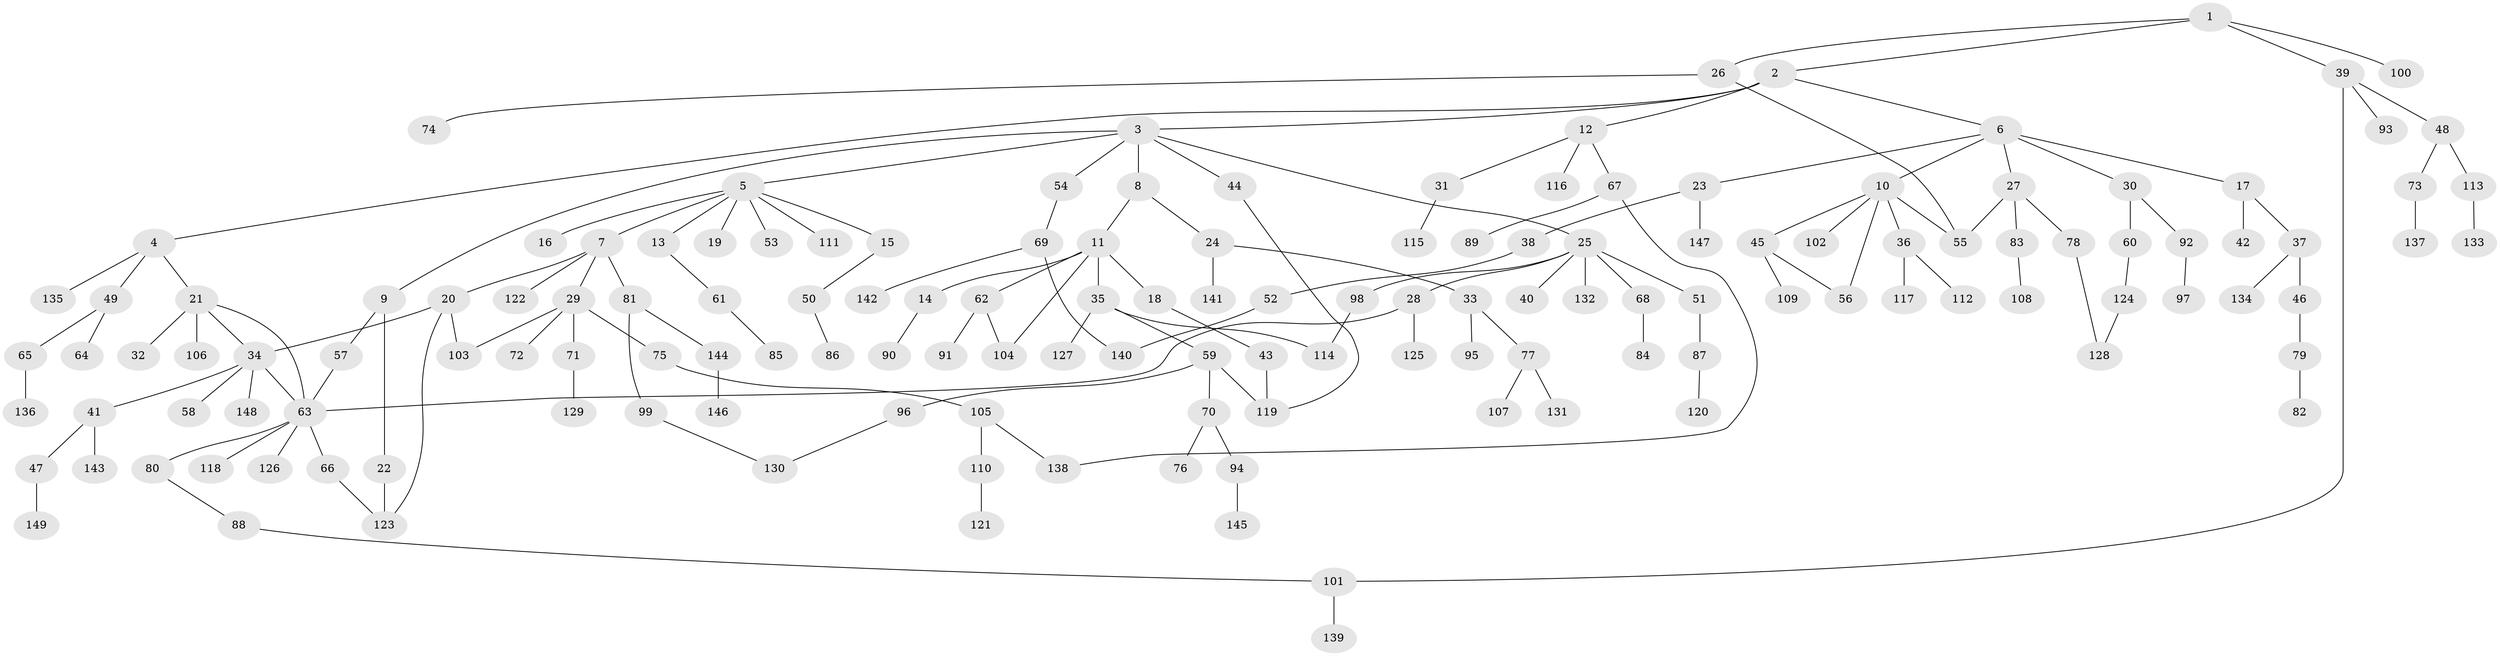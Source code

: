 // coarse degree distribution, {3: 0.1188118811881188, 5: 0.0594059405940594, 12: 0.009900990099009901, 8: 0.019801980198019802, 7: 0.019801980198019802, 4: 0.019801980198019802, 6: 0.0297029702970297, 2: 0.26732673267326734, 1: 0.45544554455445546}
// Generated by graph-tools (version 1.1) at 2025/41/03/06/25 10:41:31]
// undirected, 149 vertices, 167 edges
graph export_dot {
graph [start="1"]
  node [color=gray90,style=filled];
  1;
  2;
  3;
  4;
  5;
  6;
  7;
  8;
  9;
  10;
  11;
  12;
  13;
  14;
  15;
  16;
  17;
  18;
  19;
  20;
  21;
  22;
  23;
  24;
  25;
  26;
  27;
  28;
  29;
  30;
  31;
  32;
  33;
  34;
  35;
  36;
  37;
  38;
  39;
  40;
  41;
  42;
  43;
  44;
  45;
  46;
  47;
  48;
  49;
  50;
  51;
  52;
  53;
  54;
  55;
  56;
  57;
  58;
  59;
  60;
  61;
  62;
  63;
  64;
  65;
  66;
  67;
  68;
  69;
  70;
  71;
  72;
  73;
  74;
  75;
  76;
  77;
  78;
  79;
  80;
  81;
  82;
  83;
  84;
  85;
  86;
  87;
  88;
  89;
  90;
  91;
  92;
  93;
  94;
  95;
  96;
  97;
  98;
  99;
  100;
  101;
  102;
  103;
  104;
  105;
  106;
  107;
  108;
  109;
  110;
  111;
  112;
  113;
  114;
  115;
  116;
  117;
  118;
  119;
  120;
  121;
  122;
  123;
  124;
  125;
  126;
  127;
  128;
  129;
  130;
  131;
  132;
  133;
  134;
  135;
  136;
  137;
  138;
  139;
  140;
  141;
  142;
  143;
  144;
  145;
  146;
  147;
  148;
  149;
  1 -- 2;
  1 -- 26;
  1 -- 39;
  1 -- 100;
  2 -- 3;
  2 -- 4;
  2 -- 6;
  2 -- 12;
  3 -- 5;
  3 -- 8;
  3 -- 9;
  3 -- 25;
  3 -- 44;
  3 -- 54;
  4 -- 21;
  4 -- 49;
  4 -- 135;
  5 -- 7;
  5 -- 13;
  5 -- 15;
  5 -- 16;
  5 -- 19;
  5 -- 53;
  5 -- 111;
  6 -- 10;
  6 -- 17;
  6 -- 23;
  6 -- 27;
  6 -- 30;
  7 -- 20;
  7 -- 29;
  7 -- 81;
  7 -- 122;
  8 -- 11;
  8 -- 24;
  9 -- 22;
  9 -- 57;
  10 -- 36;
  10 -- 45;
  10 -- 56;
  10 -- 102;
  10 -- 55;
  11 -- 14;
  11 -- 18;
  11 -- 35;
  11 -- 62;
  11 -- 104;
  12 -- 31;
  12 -- 67;
  12 -- 116;
  13 -- 61;
  14 -- 90;
  15 -- 50;
  17 -- 37;
  17 -- 42;
  18 -- 43;
  20 -- 34;
  20 -- 103;
  20 -- 123;
  21 -- 32;
  21 -- 106;
  21 -- 63;
  21 -- 34;
  22 -- 123;
  23 -- 38;
  23 -- 147;
  24 -- 33;
  24 -- 141;
  25 -- 28;
  25 -- 40;
  25 -- 51;
  25 -- 68;
  25 -- 98;
  25 -- 132;
  26 -- 55;
  26 -- 74;
  27 -- 78;
  27 -- 83;
  27 -- 55;
  28 -- 125;
  28 -- 63;
  29 -- 71;
  29 -- 72;
  29 -- 75;
  29 -- 103;
  30 -- 60;
  30 -- 92;
  31 -- 115;
  33 -- 77;
  33 -- 95;
  34 -- 41;
  34 -- 58;
  34 -- 148;
  34 -- 63;
  35 -- 59;
  35 -- 114;
  35 -- 127;
  36 -- 112;
  36 -- 117;
  37 -- 46;
  37 -- 134;
  38 -- 52;
  39 -- 48;
  39 -- 93;
  39 -- 101;
  41 -- 47;
  41 -- 143;
  43 -- 119;
  44 -- 119;
  45 -- 109;
  45 -- 56;
  46 -- 79;
  47 -- 149;
  48 -- 73;
  48 -- 113;
  49 -- 64;
  49 -- 65;
  50 -- 86;
  51 -- 87;
  52 -- 140;
  54 -- 69;
  57 -- 63;
  59 -- 70;
  59 -- 96;
  59 -- 119;
  60 -- 124;
  61 -- 85;
  62 -- 91;
  62 -- 104;
  63 -- 66;
  63 -- 80;
  63 -- 118;
  63 -- 126;
  65 -- 136;
  66 -- 123;
  67 -- 89;
  67 -- 138;
  68 -- 84;
  69 -- 140;
  69 -- 142;
  70 -- 76;
  70 -- 94;
  71 -- 129;
  73 -- 137;
  75 -- 105;
  77 -- 107;
  77 -- 131;
  78 -- 128;
  79 -- 82;
  80 -- 88;
  81 -- 99;
  81 -- 144;
  83 -- 108;
  87 -- 120;
  88 -- 101;
  92 -- 97;
  94 -- 145;
  96 -- 130;
  98 -- 114;
  99 -- 130;
  101 -- 139;
  105 -- 110;
  105 -- 138;
  110 -- 121;
  113 -- 133;
  124 -- 128;
  144 -- 146;
}
